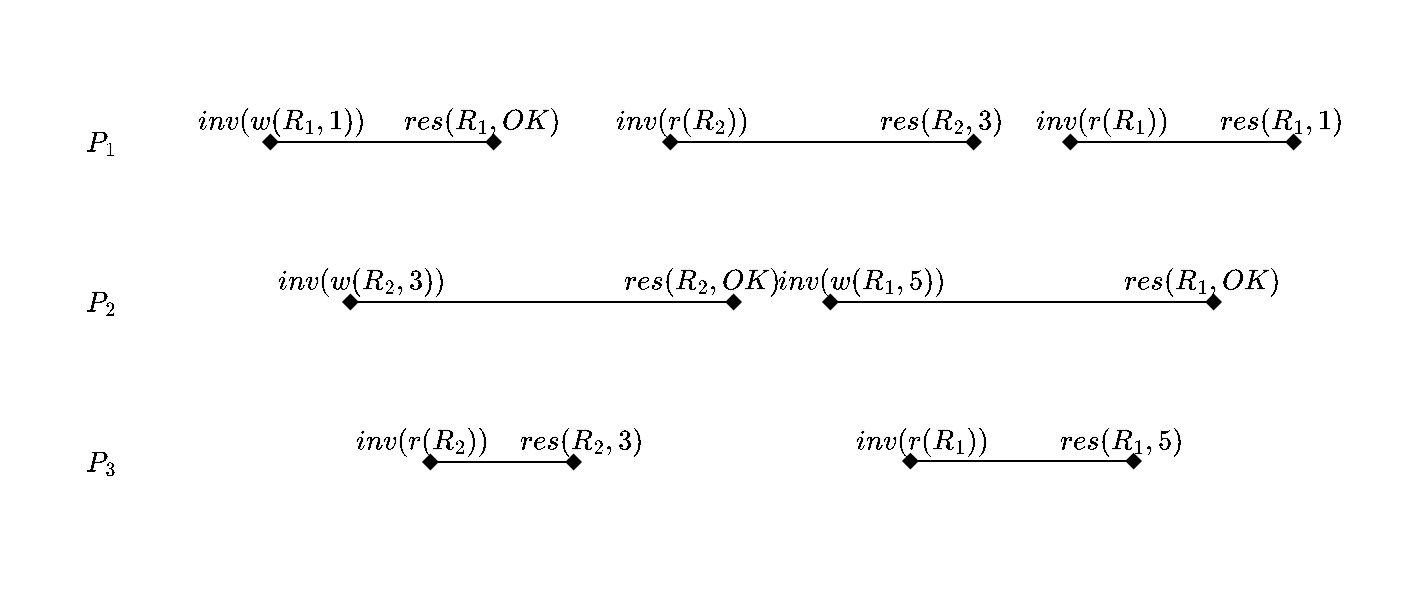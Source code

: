 <mxfile version="20.6.1" type="device"><diagram id="lIlURctpBFSEksVBJOmT" name="ページ1"><mxGraphModel dx="1543" dy="1611" grid="1" gridSize="10" guides="1" tooltips="1" connect="1" arrows="1" fold="1" page="1" pageScale="1" pageWidth="827" pageHeight="1169" math="1" shadow="0"><root><mxCell id="0"/><mxCell id="1" parent="0"/><mxCell id="S8ao46J4iLqzJfQgbNo5-5" value="" style="rounded=0;whiteSpace=wrap;html=1;fontSize=20;fillColor=none;strokeColor=#FFFFFF;" parent="1" vertex="1"><mxGeometry x="-10" y="-10" width="700" height="300" as="geometry"/></mxCell><mxCell id="KzsNHFru3U_84lXCOUl1-9" value="" style="endArrow=diamond;html=1;rounded=0;startArrow=diamond;startFill=1;endFill=1;" parent="1" edge="1"><mxGeometry width="50" height="50" relative="1" as="geometry"><mxPoint x="120" y="60.0" as="sourcePoint"/><mxPoint x="240" y="60" as="targetPoint"/></mxGeometry></mxCell><mxCell id="KzsNHFru3U_84lXCOUl1-10" value="" style="endArrow=diamond;html=1;rounded=0;startArrow=diamond;startFill=1;endFill=1;" parent="1" edge="1"><mxGeometry width="50" height="50" relative="1" as="geometry"><mxPoint x="160" y="140" as="sourcePoint"/><mxPoint x="360" y="140" as="targetPoint"/></mxGeometry></mxCell><mxCell id="KzsNHFru3U_84lXCOUl1-11" value="" style="endArrow=diamond;html=1;rounded=0;startArrow=diamond;startFill=1;endFill=1;" parent="1" edge="1"><mxGeometry width="50" height="50" relative="1" as="geometry"><mxPoint x="200" y="220.0" as="sourcePoint"/><mxPoint x="280" y="220" as="targetPoint"/></mxGeometry></mxCell><mxCell id="KzsNHFru3U_84lXCOUl1-12" value="" style="endArrow=diamond;html=1;rounded=0;startArrow=diamond;startFill=1;endFill=1;" parent="1" edge="1"><mxGeometry width="50" height="50" relative="1" as="geometry"><mxPoint x="320" y="60.0" as="sourcePoint"/><mxPoint x="480" y="60" as="targetPoint"/></mxGeometry></mxCell><mxCell id="KzsNHFru3U_84lXCOUl1-14" value="" style="endArrow=diamond;html=1;rounded=0;startArrow=diamond;startFill=1;endFill=1;" parent="1" edge="1"><mxGeometry width="50" height="50" relative="1" as="geometry"><mxPoint x="400" y="140" as="sourcePoint"/><mxPoint x="600" y="140" as="targetPoint"/></mxGeometry></mxCell><mxCell id="KzsNHFru3U_84lXCOUl1-15" value="" style="endArrow=diamond;html=1;rounded=0;startArrow=diamond;startFill=1;endFill=1;" parent="1" edge="1"><mxGeometry width="50" height="50" relative="1" as="geometry"><mxPoint x="440" y="219.52" as="sourcePoint"/><mxPoint x="560" y="219.52" as="targetPoint"/></mxGeometry></mxCell><mxCell id="KzsNHFru3U_84lXCOUl1-16" value="" style="endArrow=diamond;html=1;rounded=0;startArrow=diamond;startFill=1;endFill=1;" parent="1" edge="1"><mxGeometry width="50" height="50" relative="1" as="geometry"><mxPoint x="520" y="60.0" as="sourcePoint"/><mxPoint x="640" y="60" as="targetPoint"/></mxGeometry></mxCell><mxCell id="KzsNHFru3U_84lXCOUl1-17" value="$$inv(w(R_1,1))$$" style="rounded=0;whiteSpace=wrap;html=1;fillColor=none;strokeColor=none;" parent="1" vertex="1"><mxGeometry x="90" y="40" width="80" height="20" as="geometry"/></mxCell><mxCell id="KzsNHFru3U_84lXCOUl1-18" value="$$res(R_1,OK)$$" style="rounded=0;whiteSpace=wrap;html=1;fillColor=none;strokeColor=none;" parent="1" vertex="1"><mxGeometry x="190" y="40" width="80" height="20" as="geometry"/></mxCell><mxCell id="KzsNHFru3U_84lXCOUl1-19" value="$$inv(w(R_2,3))$$" style="rounded=0;whiteSpace=wrap;html=1;fillColor=none;strokeColor=none;" parent="1" vertex="1"><mxGeometry x="130" y="120" width="80" height="20" as="geometry"/></mxCell><mxCell id="KzsNHFru3U_84lXCOUl1-20" value="$$res(R_2,OK)$$" style="rounded=0;whiteSpace=wrap;html=1;fillColor=none;strokeColor=none;" parent="1" vertex="1"><mxGeometry x="300" y="120" width="80" height="20" as="geometry"/></mxCell><mxCell id="KzsNHFru3U_84lXCOUl1-21" value="$$inv(r(R_2))$$" style="rounded=0;whiteSpace=wrap;html=1;fillColor=none;strokeColor=none;" parent="1" vertex="1"><mxGeometry x="160" y="200" width="80" height="20" as="geometry"/></mxCell><mxCell id="KzsNHFru3U_84lXCOUl1-22" value="$$res(R_2,3)$$" style="rounded=0;whiteSpace=wrap;html=1;fillColor=none;strokeColor=none;" parent="1" vertex="1"><mxGeometry x="240" y="200" width="80" height="20" as="geometry"/></mxCell><mxCell id="KzsNHFru3U_84lXCOUl1-23" value="$$inv(r(R_2))$$" style="rounded=0;whiteSpace=wrap;html=1;fillColor=none;strokeColor=none;" parent="1" vertex="1"><mxGeometry x="290" y="40" width="80" height="20" as="geometry"/></mxCell><mxCell id="KzsNHFru3U_84lXCOUl1-24" value="$$res(R_2,3)$$" style="rounded=0;whiteSpace=wrap;html=1;fillColor=none;strokeColor=none;" parent="1" vertex="1"><mxGeometry x="420" y="40" width="80" height="20" as="geometry"/></mxCell><mxCell id="KzsNHFru3U_84lXCOUl1-25" value="$$inv(r(R_1))$$" style="rounded=0;whiteSpace=wrap;html=1;fillColor=none;strokeColor=none;" parent="1" vertex="1"><mxGeometry x="500" y="40" width="80" height="20" as="geometry"/></mxCell><mxCell id="KzsNHFru3U_84lXCOUl1-26" value="$$res(R_1,1)$$" style="rounded=0;whiteSpace=wrap;html=1;fillColor=none;strokeColor=none;" parent="1" vertex="1"><mxGeometry x="590" y="40" width="80" height="20" as="geometry"/></mxCell><mxCell id="KzsNHFru3U_84lXCOUl1-27" value="$$inv(w(R_1,5))$$" style="rounded=0;whiteSpace=wrap;html=1;fillColor=none;strokeColor=none;" parent="1" vertex="1"><mxGeometry x="380" y="120" width="80" height="20" as="geometry"/></mxCell><mxCell id="KzsNHFru3U_84lXCOUl1-28" value="$$res(R_1,OK)$$" style="rounded=0;whiteSpace=wrap;html=1;fillColor=none;strokeColor=none;" parent="1" vertex="1"><mxGeometry x="550" y="120" width="80" height="20" as="geometry"/></mxCell><mxCell id="KzsNHFru3U_84lXCOUl1-29" value="$$inv(r(R_1))$$" style="rounded=0;whiteSpace=wrap;html=1;fillColor=none;strokeColor=none;" parent="1" vertex="1"><mxGeometry x="410" y="200" width="80" height="20" as="geometry"/></mxCell><mxCell id="KzsNHFru3U_84lXCOUl1-30" value="$$res(R_1,5)$$" style="rounded=0;whiteSpace=wrap;html=1;fillColor=none;strokeColor=none;" parent="1" vertex="1"><mxGeometry x="510" y="200" width="80" height="20" as="geometry"/></mxCell><mxCell id="KzsNHFru3U_84lXCOUl1-31" value="$$P_1$$" style="rounded=0;whiteSpace=wrap;html=1;fillColor=none;strokeColor=none;" parent="1" vertex="1"><mxGeometry x="20" y="40" width="40" height="40" as="geometry"/></mxCell><mxCell id="KzsNHFru3U_84lXCOUl1-32" value="$$P_2$$" style="rounded=0;whiteSpace=wrap;html=1;fillColor=none;strokeColor=none;" parent="1" vertex="1"><mxGeometry x="20" y="120" width="40" height="40" as="geometry"/></mxCell><mxCell id="KzsNHFru3U_84lXCOUl1-33" value="$$P_3$$" style="rounded=0;whiteSpace=wrap;html=1;fillColor=none;strokeColor=none;" parent="1" vertex="1"><mxGeometry x="20" y="200" width="40" height="40" as="geometry"/></mxCell></root></mxGraphModel></diagram></mxfile>